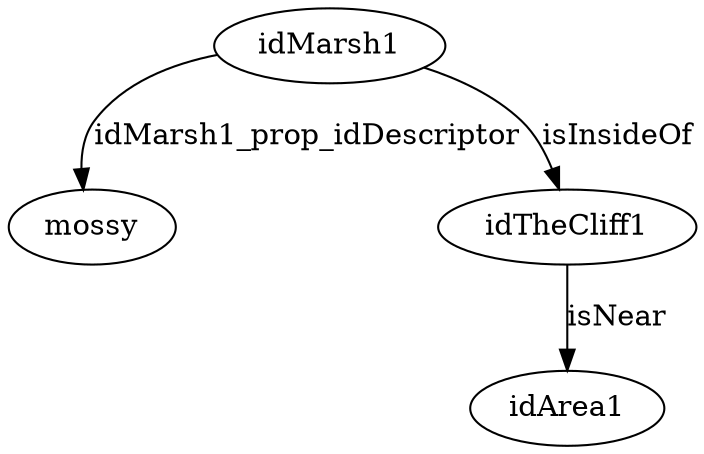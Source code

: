 strict digraph  {
idMarsh1 [node_type=entity_node, root=root];
mossy;
idTheCliff1;
idArea1;
idMarsh1 -> mossy  [edge_type=property, label=idMarsh1_prop_idDescriptor];
idMarsh1 -> idTheCliff1  [edge_type=relationship, label=isInsideOf];
idTheCliff1 -> idArea1  [edge_type=relationship, label=isNear];
}

